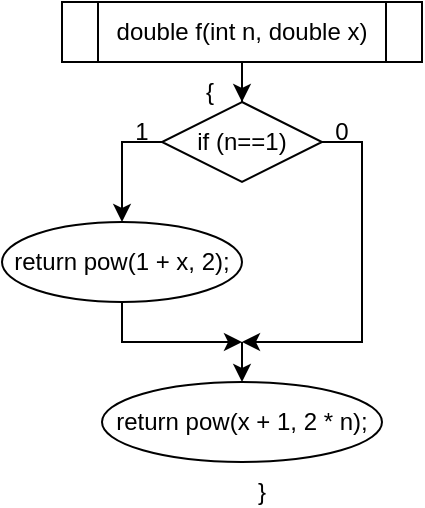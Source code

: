 <mxfile version="25.0.2" pages="3">
  <diagram name="функция для нахождения числителя члена ряда" id="crmHhYuQbpBTen_ce93O">
    <mxGraphModel dx="1362" dy="884" grid="1" gridSize="10" guides="1" tooltips="1" connect="1" arrows="1" fold="1" page="1" pageScale="1" pageWidth="827" pageHeight="1169" math="0" shadow="0">
      <root>
        <mxCell id="0" />
        <mxCell id="1" parent="0" />
        <mxCell id="e69LAcUMHoOMsmkVvdjH-5" style="edgeStyle=orthogonalEdgeStyle;rounded=0;orthogonalLoop=1;jettySize=auto;html=1;entryX=0.5;entryY=0;entryDx=0;entryDy=0;" parent="1" source="e69LAcUMHoOMsmkVvdjH-1" target="e69LAcUMHoOMsmkVvdjH-2" edge="1">
          <mxGeometry relative="1" as="geometry" />
        </mxCell>
        <mxCell id="e69LAcUMHoOMsmkVvdjH-1" value="double f(int n, double x)" style="shape=process;whiteSpace=wrap;html=1;backgroundOutline=1;" parent="1" vertex="1">
          <mxGeometry x="310" y="10" width="180" height="30" as="geometry" />
        </mxCell>
        <mxCell id="e69LAcUMHoOMsmkVvdjH-7" style="edgeStyle=orthogonalEdgeStyle;rounded=0;orthogonalLoop=1;jettySize=auto;html=1;entryX=0.5;entryY=0;entryDx=0;entryDy=0;" parent="1" source="e69LAcUMHoOMsmkVvdjH-2" target="e69LAcUMHoOMsmkVvdjH-6" edge="1">
          <mxGeometry relative="1" as="geometry">
            <mxPoint x="320" y="80" as="targetPoint" />
            <Array as="points">
              <mxPoint x="340" y="80" />
              <mxPoint x="340" y="120" />
            </Array>
          </mxGeometry>
        </mxCell>
        <mxCell id="e69LAcUMHoOMsmkVvdjH-8" style="edgeStyle=orthogonalEdgeStyle;rounded=0;orthogonalLoop=1;jettySize=auto;html=1;" parent="1" edge="1">
          <mxGeometry relative="1" as="geometry">
            <mxPoint x="400" y="180" as="targetPoint" />
            <mxPoint x="440" y="80" as="sourcePoint" />
            <Array as="points">
              <mxPoint x="460" y="80" />
              <mxPoint x="460" y="180" />
              <mxPoint x="410" y="180" />
            </Array>
          </mxGeometry>
        </mxCell>
        <mxCell id="e69LAcUMHoOMsmkVvdjH-2" value="if (n==1)" style="rhombus;whiteSpace=wrap;html=1;" parent="1" vertex="1">
          <mxGeometry x="360" y="60" width="80" height="40" as="geometry" />
        </mxCell>
        <mxCell id="e69LAcUMHoOMsmkVvdjH-9" style="edgeStyle=orthogonalEdgeStyle;rounded=0;orthogonalLoop=1;jettySize=auto;html=1;" parent="1" source="e69LAcUMHoOMsmkVvdjH-6" edge="1">
          <mxGeometry relative="1" as="geometry">
            <mxPoint x="400" y="180" as="targetPoint" />
            <Array as="points">
              <mxPoint x="340" y="180" />
            </Array>
          </mxGeometry>
        </mxCell>
        <mxCell id="e69LAcUMHoOMsmkVvdjH-6" value="return pow(1 + x, 2);" style="ellipse;whiteSpace=wrap;html=1;" parent="1" vertex="1">
          <mxGeometry x="280" y="120" width="120" height="40" as="geometry" />
        </mxCell>
        <mxCell id="e69LAcUMHoOMsmkVvdjH-10" value="" style="endArrow=classic;html=1;rounded=0;" parent="1" edge="1">
          <mxGeometry width="50" height="50" relative="1" as="geometry">
            <mxPoint x="400" y="180" as="sourcePoint" />
            <mxPoint x="400" y="200" as="targetPoint" />
          </mxGeometry>
        </mxCell>
        <mxCell id="e69LAcUMHoOMsmkVvdjH-11" value="return pow(x + 1, 2 * n);" style="ellipse;whiteSpace=wrap;html=1;" parent="1" vertex="1">
          <mxGeometry x="330" y="200" width="140" height="40" as="geometry" />
        </mxCell>
        <mxCell id="v7nKS_54m_RNTOuQ3qFk-4" value="{" style="text;html=1;align=center;verticalAlign=middle;whiteSpace=wrap;rounded=0;" parent="1" vertex="1">
          <mxGeometry x="354" y="50" width="60" height="10" as="geometry" />
        </mxCell>
        <mxCell id="v7nKS_54m_RNTOuQ3qFk-5" value="}" style="text;html=1;align=center;verticalAlign=middle;whiteSpace=wrap;rounded=0;" parent="1" vertex="1">
          <mxGeometry x="380" y="250" width="60" height="10" as="geometry" />
        </mxCell>
        <mxCell id="v7nKS_54m_RNTOuQ3qFk-6" value="1" style="text;html=1;align=center;verticalAlign=middle;whiteSpace=wrap;rounded=0;" parent="1" vertex="1">
          <mxGeometry x="340" y="70" width="20" height="10" as="geometry" />
        </mxCell>
        <mxCell id="v7nKS_54m_RNTOuQ3qFk-7" value="0" style="text;html=1;align=center;verticalAlign=middle;whiteSpace=wrap;rounded=0;" parent="1" vertex="1">
          <mxGeometry x="440" y="70" width="20" height="10" as="geometry" />
        </mxCell>
      </root>
    </mxGraphModel>
  </diagram>
  <diagram id="PdgX0ewmEYWZ8BshDWLV" name="функция для нахождения знака члена ряда">
    <mxGraphModel dx="1362" dy="884" grid="1" gridSize="10" guides="1" tooltips="1" connect="1" arrows="1" fold="1" page="1" pageScale="1" pageWidth="827" pageHeight="1169" math="0" shadow="0">
      <root>
        <mxCell id="0" />
        <mxCell id="1" parent="0" />
        <mxCell id="92jiBTWOcDJuQ7VZndw2-1" style="edgeStyle=orthogonalEdgeStyle;rounded=0;orthogonalLoop=1;jettySize=auto;html=1;entryX=0.5;entryY=0;entryDx=0;entryDy=0;" parent="1" source="92jiBTWOcDJuQ7VZndw2-2" target="92jiBTWOcDJuQ7VZndw2-5" edge="1">
          <mxGeometry relative="1" as="geometry" />
        </mxCell>
        <mxCell id="92jiBTWOcDJuQ7VZndw2-2" value="double g(int n)" style="shape=process;whiteSpace=wrap;html=1;backgroundOutline=1;" parent="1" vertex="1">
          <mxGeometry x="335" y="10" width="130" height="30" as="geometry" />
        </mxCell>
        <mxCell id="92jiBTWOcDJuQ7VZndw2-3" style="edgeStyle=orthogonalEdgeStyle;rounded=0;orthogonalLoop=1;jettySize=auto;html=1;entryX=0.5;entryY=0;entryDx=0;entryDy=0;" parent="1" source="92jiBTWOcDJuQ7VZndw2-5" target="92jiBTWOcDJuQ7VZndw2-7" edge="1">
          <mxGeometry relative="1" as="geometry">
            <mxPoint x="320" y="80" as="targetPoint" />
            <Array as="points">
              <mxPoint x="340" y="80" />
              <mxPoint x="340" y="120" />
            </Array>
          </mxGeometry>
        </mxCell>
        <mxCell id="92jiBTWOcDJuQ7VZndw2-4" style="edgeStyle=orthogonalEdgeStyle;rounded=0;orthogonalLoop=1;jettySize=auto;html=1;" parent="1" edge="1">
          <mxGeometry relative="1" as="geometry">
            <mxPoint x="400" y="180" as="targetPoint" />
            <mxPoint x="440" y="80" as="sourcePoint" />
            <Array as="points">
              <mxPoint x="460" y="80" />
              <mxPoint x="460" y="180" />
              <mxPoint x="410" y="180" />
            </Array>
          </mxGeometry>
        </mxCell>
        <mxCell id="92jiBTWOcDJuQ7VZndw2-5" value="if (n==1)" style="rhombus;whiteSpace=wrap;html=1;" parent="1" vertex="1">
          <mxGeometry x="360" y="60" width="80" height="40" as="geometry" />
        </mxCell>
        <mxCell id="92jiBTWOcDJuQ7VZndw2-6" style="edgeStyle=orthogonalEdgeStyle;rounded=0;orthogonalLoop=1;jettySize=auto;html=1;" parent="1" source="92jiBTWOcDJuQ7VZndw2-7" edge="1">
          <mxGeometry relative="1" as="geometry">
            <mxPoint x="400" y="180" as="targetPoint" />
            <Array as="points">
              <mxPoint x="340" y="180" />
            </Array>
          </mxGeometry>
        </mxCell>
        <mxCell id="92jiBTWOcDJuQ7VZndw2-7" value="return -1;" style="ellipse;whiteSpace=wrap;html=1;" parent="1" vertex="1">
          <mxGeometry x="300" y="120" width="80" height="30" as="geometry" />
        </mxCell>
        <mxCell id="92jiBTWOcDJuQ7VZndw2-8" value="" style="endArrow=classic;html=1;rounded=0;" parent="1" edge="1">
          <mxGeometry width="50" height="50" relative="1" as="geometry">
            <mxPoint x="400" y="180" as="sourcePoint" />
            <mxPoint x="400" y="200" as="targetPoint" />
          </mxGeometry>
        </mxCell>
        <mxCell id="92jiBTWOcDJuQ7VZndw2-9" value="return pow(-1, n);" style="ellipse;whiteSpace=wrap;html=1;" parent="1" vertex="1">
          <mxGeometry x="330" y="200" width="140" height="30" as="geometry" />
        </mxCell>
        <mxCell id="sCNKoKwBntj_GWYL7lLU-1" value="{" style="text;html=1;align=center;verticalAlign=middle;whiteSpace=wrap;rounded=0;" parent="1" vertex="1">
          <mxGeometry x="360" y="50" width="60" height="10" as="geometry" />
        </mxCell>
        <mxCell id="sCNKoKwBntj_GWYL7lLU-3" value="}" style="text;html=1;align=center;verticalAlign=middle;whiteSpace=wrap;rounded=0;" parent="1" vertex="1">
          <mxGeometry x="380" y="240" width="60" height="10" as="geometry" />
        </mxCell>
        <mxCell id="eXPSAhPg8TirPEryaya--1" value="1" style="text;html=1;align=center;verticalAlign=middle;whiteSpace=wrap;rounded=0;" parent="1" vertex="1">
          <mxGeometry x="340" y="70" width="20" height="10" as="geometry" />
        </mxCell>
        <mxCell id="eXPSAhPg8TirPEryaya--2" value="0" style="text;html=1;align=center;verticalAlign=middle;whiteSpace=wrap;rounded=0;" parent="1" vertex="1">
          <mxGeometry x="440" y="70" width="20" height="10" as="geometry" />
        </mxCell>
      </root>
    </mxGraphModel>
  </diagram>
  <diagram id="r0fgbxh4ZS8Y6bvwrlL7" name="функция для нахождения суммы членов ряда">
    <mxGraphModel dx="1362" dy="884" grid="1" gridSize="10" guides="1" tooltips="1" connect="1" arrows="1" fold="1" page="1" pageScale="1" pageWidth="827" pageHeight="1169" math="0" shadow="0">
      <root>
        <mxCell id="0" />
        <mxCell id="1" parent="0" />
        <mxCell id="Bm5FRXvvNC5Lg_hQU6hl-1" style="edgeStyle=orthogonalEdgeStyle;rounded=0;orthogonalLoop=1;jettySize=auto;html=1;entryX=0.5;entryY=0;entryDx=0;entryDy=0;" parent="1" source="Bm5FRXvvNC5Lg_hQU6hl-2" target="Bm5FRXvvNC5Lg_hQU6hl-5" edge="1">
          <mxGeometry relative="1" as="geometry" />
        </mxCell>
        <mxCell id="Bm5FRXvvNC5Lg_hQU6hl-2" value="double get_sum(int n, double x)" style="shape=process;whiteSpace=wrap;html=1;backgroundOutline=1;" parent="1" vertex="1">
          <mxGeometry x="292.5" y="10" width="215" height="30" as="geometry" />
        </mxCell>
        <mxCell id="Bm5FRXvvNC5Lg_hQU6hl-3" style="edgeStyle=orthogonalEdgeStyle;rounded=0;orthogonalLoop=1;jettySize=auto;html=1;entryX=0.5;entryY=0;entryDx=0;entryDy=0;" parent="1" source="Bm5FRXvvNC5Lg_hQU6hl-5" target="Bm5FRXvvNC5Lg_hQU6hl-7" edge="1">
          <mxGeometry relative="1" as="geometry">
            <mxPoint x="320" y="80" as="targetPoint" />
            <Array as="points">
              <mxPoint x="340" y="80" />
              <mxPoint x="340" y="120" />
            </Array>
          </mxGeometry>
        </mxCell>
        <mxCell id="Bm5FRXvvNC5Lg_hQU6hl-4" style="edgeStyle=orthogonalEdgeStyle;rounded=0;orthogonalLoop=1;jettySize=auto;html=1;" parent="1" edge="1">
          <mxGeometry relative="1" as="geometry">
            <mxPoint x="400" y="180" as="targetPoint" />
            <mxPoint x="440" y="80" as="sourcePoint" />
            <Array as="points">
              <mxPoint x="460" y="80" />
              <mxPoint x="460" y="180" />
              <mxPoint x="410" y="180" />
            </Array>
          </mxGeometry>
        </mxCell>
        <mxCell id="Bm5FRXvvNC5Lg_hQU6hl-5" value="if (n==1)" style="rhombus;whiteSpace=wrap;html=1;" parent="1" vertex="1">
          <mxGeometry x="360" y="60" width="80" height="40" as="geometry" />
        </mxCell>
        <mxCell id="Bm5FRXvvNC5Lg_hQU6hl-6" style="edgeStyle=orthogonalEdgeStyle;rounded=0;orthogonalLoop=1;jettySize=auto;html=1;" parent="1" source="Bm5FRXvvNC5Lg_hQU6hl-7" edge="1">
          <mxGeometry relative="1" as="geometry">
            <mxPoint x="400" y="180" as="targetPoint" />
            <Array as="points">
              <mxPoint x="340" y="180" />
            </Array>
          </mxGeometry>
        </mxCell>
        <mxCell id="Bm5FRXvvNC5Lg_hQU6hl-7" value="return (g(n) * (f(n, x))) / (n);" style="ellipse;whiteSpace=wrap;html=1;" parent="1" vertex="1">
          <mxGeometry x="260" y="120" width="160" height="40" as="geometry" />
        </mxCell>
        <mxCell id="Bm5FRXvvNC5Lg_hQU6hl-8" value="" style="endArrow=classic;html=1;rounded=0;" parent="1" edge="1">
          <mxGeometry width="50" height="50" relative="1" as="geometry">
            <mxPoint x="400" y="180" as="sourcePoint" />
            <mxPoint x="400" y="200" as="targetPoint" />
          </mxGeometry>
        </mxCell>
        <mxCell id="Bm5FRXvvNC5Lg_hQU6hl-9" value="return (g(n) * (f(n, x))) / (n)+get_sum(n - 1, x);" style="ellipse;whiteSpace=wrap;html=1;" parent="1" vertex="1">
          <mxGeometry x="255" y="200" width="290" height="30" as="geometry" />
        </mxCell>
        <mxCell id="a5sAyfUYgmAJEtIK4fKH-1" value="{" style="text;html=1;align=center;verticalAlign=middle;whiteSpace=wrap;rounded=0;" parent="1" vertex="1">
          <mxGeometry x="360" y="50" width="60" height="10" as="geometry" />
        </mxCell>
        <mxCell id="a5sAyfUYgmAJEtIK4fKH-3" value="}" style="text;html=1;align=center;verticalAlign=middle;whiteSpace=wrap;rounded=0;" parent="1" vertex="1">
          <mxGeometry x="380" y="240" width="60" height="10" as="geometry" />
        </mxCell>
        <mxCell id="a5sAyfUYgmAJEtIK4fKH-4" value="1" style="text;html=1;align=center;verticalAlign=middle;whiteSpace=wrap;rounded=0;" parent="1" vertex="1">
          <mxGeometry x="340" y="70" width="20" height="10" as="geometry" />
        </mxCell>
        <mxCell id="a5sAyfUYgmAJEtIK4fKH-5" value="0" style="text;html=1;align=center;verticalAlign=middle;whiteSpace=wrap;rounded=0;" parent="1" vertex="1">
          <mxGeometry x="440" y="70" width="20" height="10" as="geometry" />
        </mxCell>
      </root>
    </mxGraphModel>
  </diagram>
</mxfile>
